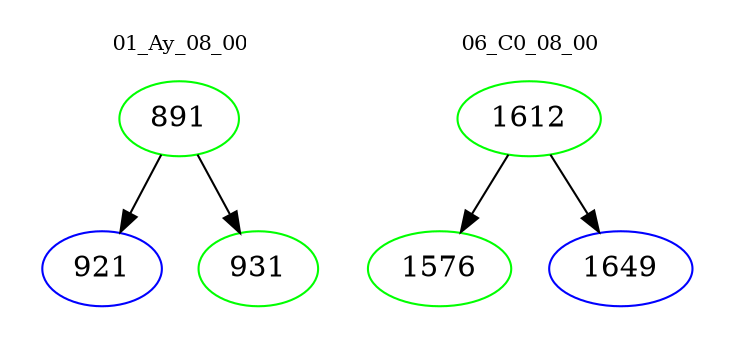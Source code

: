digraph{
subgraph cluster_0 {
color = white
label = "01_Ay_08_00";
fontsize=10;
T0_891 [label="891", color="green"]
T0_891 -> T0_921 [color="black"]
T0_921 [label="921", color="blue"]
T0_891 -> T0_931 [color="black"]
T0_931 [label="931", color="green"]
}
subgraph cluster_1 {
color = white
label = "06_C0_08_00";
fontsize=10;
T1_1612 [label="1612", color="green"]
T1_1612 -> T1_1576 [color="black"]
T1_1576 [label="1576", color="green"]
T1_1612 -> T1_1649 [color="black"]
T1_1649 [label="1649", color="blue"]
}
}
